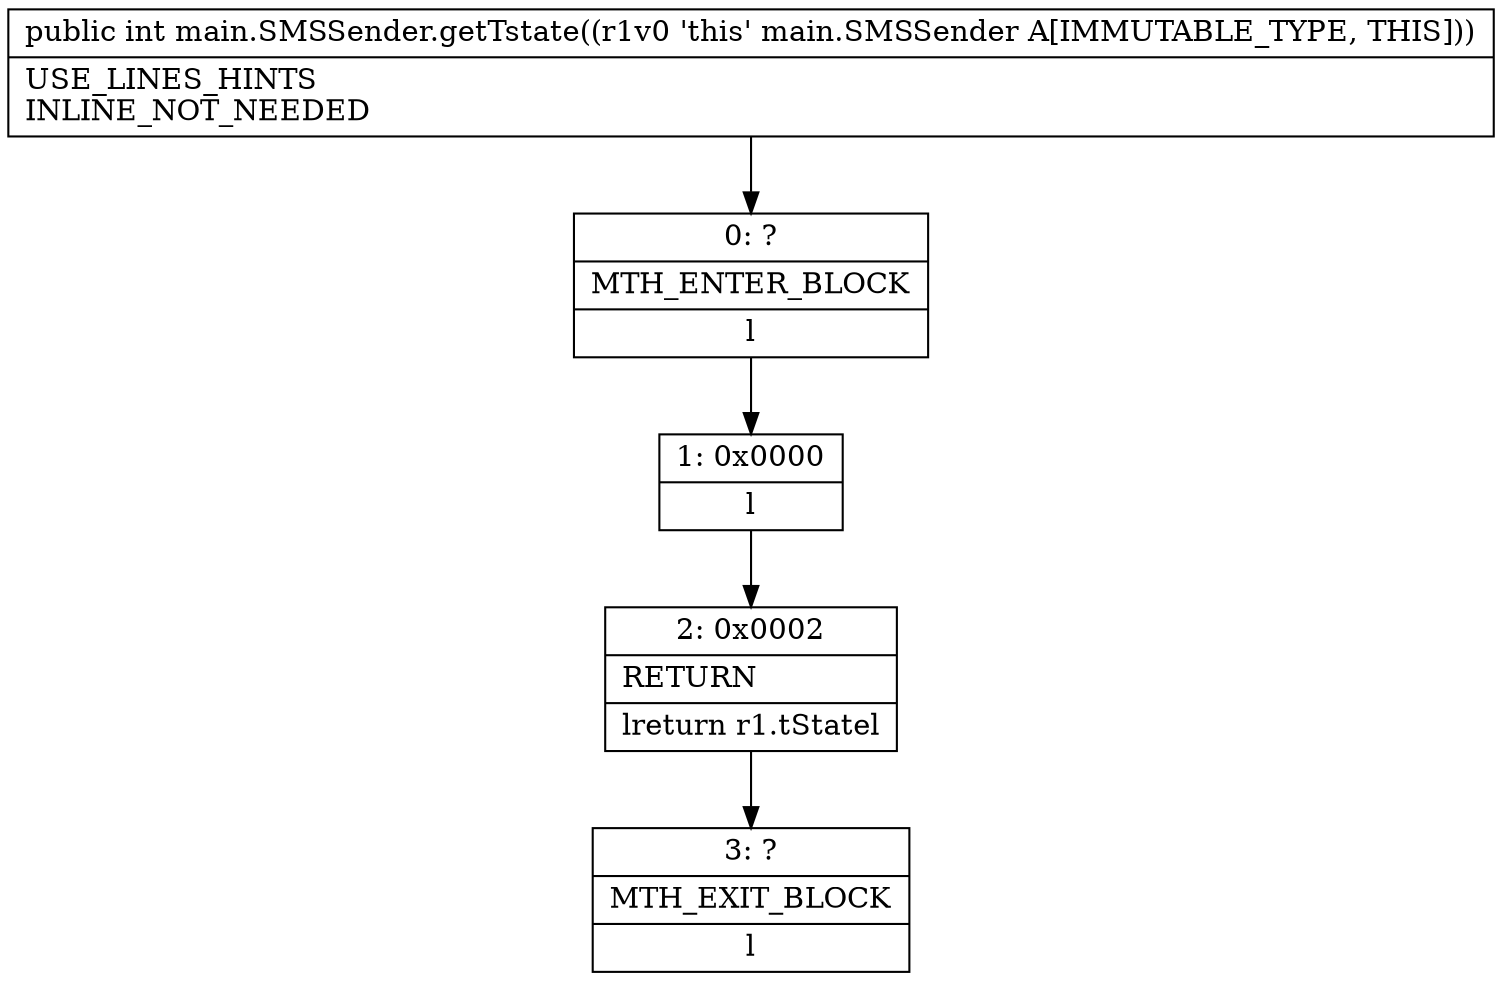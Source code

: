 digraph "CFG formain.SMSSender.getTstate()I" {
Node_0 [shape=record,label="{0\:\ ?|MTH_ENTER_BLOCK\l|l}"];
Node_1 [shape=record,label="{1\:\ 0x0000|l}"];
Node_2 [shape=record,label="{2\:\ 0x0002|RETURN\l|lreturn r1.tStatel}"];
Node_3 [shape=record,label="{3\:\ ?|MTH_EXIT_BLOCK\l|l}"];
MethodNode[shape=record,label="{public int main.SMSSender.getTstate((r1v0 'this' main.SMSSender A[IMMUTABLE_TYPE, THIS]))  | USE_LINES_HINTS\lINLINE_NOT_NEEDED\l}"];
MethodNode -> Node_0;
Node_0 -> Node_1;
Node_1 -> Node_2;
Node_2 -> Node_3;
}

